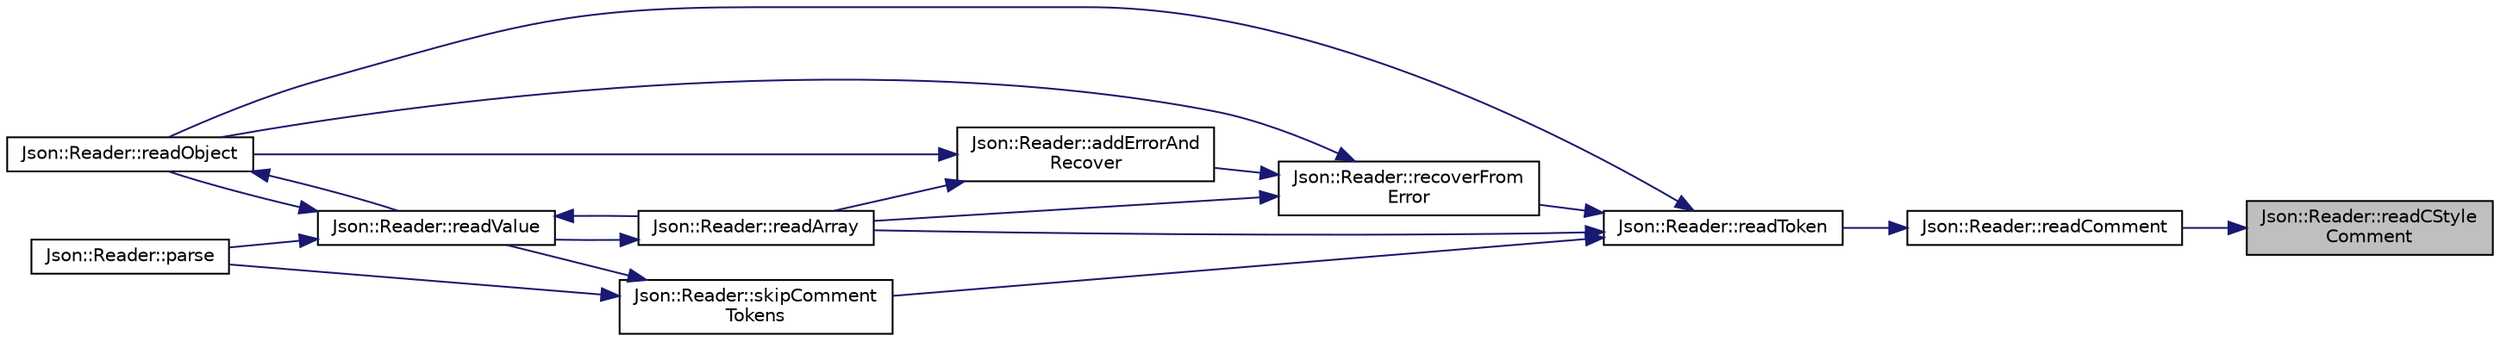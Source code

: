 digraph "Json::Reader::readCStyleComment"
{
 // LATEX_PDF_SIZE
  edge [fontname="Helvetica",fontsize="10",labelfontname="Helvetica",labelfontsize="10"];
  node [fontname="Helvetica",fontsize="10",shape=record];
  rankdir="RL";
  Node1 [label="Json::Reader::readCStyle\lComment",height=0.2,width=0.4,color="black", fillcolor="grey75", style="filled", fontcolor="black",tooltip=" "];
  Node1 -> Node2 [dir="back",color="midnightblue",fontsize="10",style="solid",fontname="Helvetica"];
  Node2 [label="Json::Reader::readComment",height=0.2,width=0.4,color="black", fillcolor="white", style="filled",URL="$class_json_1_1_reader.html#ad2690e860a1b3332c5401fb0850ba065",tooltip=" "];
  Node2 -> Node3 [dir="back",color="midnightblue",fontsize="10",style="solid",fontname="Helvetica"];
  Node3 [label="Json::Reader::readToken",height=0.2,width=0.4,color="black", fillcolor="white", style="filled",URL="$class_json_1_1_reader.html#a7cb0631963cc0fd4ff6ed0f570976864",tooltip=" "];
  Node3 -> Node4 [dir="back",color="midnightblue",fontsize="10",style="solid",fontname="Helvetica"];
  Node4 [label="Json::Reader::readArray",height=0.2,width=0.4,color="black", fillcolor="white", style="filled",URL="$class_json_1_1_reader.html#afd9a30c0af205c9f327613f486fae6b8",tooltip=" "];
  Node4 -> Node5 [dir="back",color="midnightblue",fontsize="10",style="solid",fontname="Helvetica"];
  Node5 [label="Json::Reader::readValue",height=0.2,width=0.4,color="black", fillcolor="white", style="filled",URL="$class_json_1_1_reader.html#a47e56844b803d41ec993a83fadf4495c",tooltip=" "];
  Node5 -> Node6 [dir="back",color="midnightblue",fontsize="10",style="solid",fontname="Helvetica"];
  Node6 [label="Json::Reader::parse",height=0.2,width=0.4,color="black", fillcolor="white", style="filled",URL="$class_json_1_1_reader.html#ac71ef2b64c7c27b062052e692af3fb32",tooltip="Read a Value from a JSON document."];
  Node5 -> Node4 [dir="back",color="midnightblue",fontsize="10",style="solid",fontname="Helvetica"];
  Node5 -> Node7 [dir="back",color="midnightblue",fontsize="10",style="solid",fontname="Helvetica"];
  Node7 [label="Json::Reader::readObject",height=0.2,width=0.4,color="black", fillcolor="white", style="filled",URL="$class_json_1_1_reader.html#a0068eb3d8e86e91f0e4806f60da66b9c",tooltip=" "];
  Node7 -> Node5 [dir="back",color="midnightblue",fontsize="10",style="solid",fontname="Helvetica"];
  Node3 -> Node7 [dir="back",color="midnightblue",fontsize="10",style="solid",fontname="Helvetica"];
  Node3 -> Node8 [dir="back",color="midnightblue",fontsize="10",style="solid",fontname="Helvetica"];
  Node8 [label="Json::Reader::recoverFrom\lError",height=0.2,width=0.4,color="black", fillcolor="white", style="filled",URL="$class_json_1_1_reader.html#a8d4ed03a43082c5ace81ba5b81425eaf",tooltip=" "];
  Node8 -> Node9 [dir="back",color="midnightblue",fontsize="10",style="solid",fontname="Helvetica"];
  Node9 [label="Json::Reader::addErrorAnd\lRecover",height=0.2,width=0.4,color="black", fillcolor="white", style="filled",URL="$class_json_1_1_reader.html#a478db8ac6d00db1409608a37b66bc38d",tooltip=" "];
  Node9 -> Node4 [dir="back",color="midnightblue",fontsize="10",style="solid",fontname="Helvetica"];
  Node9 -> Node7 [dir="back",color="midnightblue",fontsize="10",style="solid",fontname="Helvetica"];
  Node8 -> Node4 [dir="back",color="midnightblue",fontsize="10",style="solid",fontname="Helvetica"];
  Node8 -> Node7 [dir="back",color="midnightblue",fontsize="10",style="solid",fontname="Helvetica"];
  Node3 -> Node10 [dir="back",color="midnightblue",fontsize="10",style="solid",fontname="Helvetica"];
  Node10 [label="Json::Reader::skipComment\lTokens",height=0.2,width=0.4,color="black", fillcolor="white", style="filled",URL="$class_json_1_1_reader.html#a22e677ef400d8223f27e631b4cd4b821",tooltip=" "];
  Node10 -> Node6 [dir="back",color="midnightblue",fontsize="10",style="solid",fontname="Helvetica"];
  Node10 -> Node5 [dir="back",color="midnightblue",fontsize="10",style="solid",fontname="Helvetica"];
}
